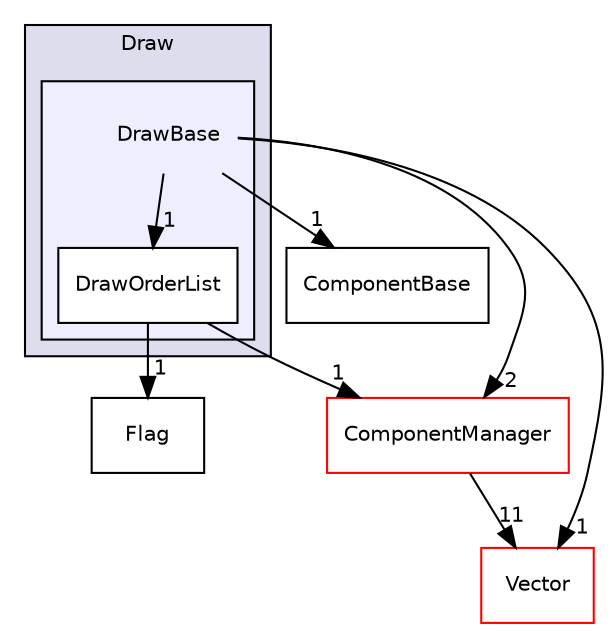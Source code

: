 digraph "C:/HAL/PG関係/03_作成プログラム/03_HAL授業/就職作品/Project/source/04_Tool/Component/Draw/DrawBase" {
  compound=true
  node [ fontsize="10", fontname="Helvetica"];
  edge [ labelfontsize="10", labelfontname="Helvetica"];
  subgraph clusterdir_474907557b2c5b7667994f3dd3664596 {
    graph [ bgcolor="#ddddee", pencolor="black", label="Draw" fontname="Helvetica", fontsize="10", URL="dir_474907557b2c5b7667994f3dd3664596.html"]
  subgraph clusterdir_c1c8faf82edd510f7f7c97268d1eee54 {
    graph [ bgcolor="#eeeeff", pencolor="black", label="" URL="dir_c1c8faf82edd510f7f7c97268d1eee54.html"];
    dir_c1c8faf82edd510f7f7c97268d1eee54 [shape=plaintext label="DrawBase"];
    dir_c1da6fe9b96a6436c9fe69b37fc1dc70 [shape=box label="DrawOrderList" color="black" fillcolor="white" style="filled" URL="dir_c1da6fe9b96a6436c9fe69b37fc1dc70.html"];
  }
  }
  dir_e069dfd34360cc5e45a6ca0659dad2b8 [shape=box label="Flag" URL="dir_e069dfd34360cc5e45a6ca0659dad2b8.html"];
  dir_74f44734d6b73035591820aeec0e7f4c [shape=box label="ComponentBase" URL="dir_74f44734d6b73035591820aeec0e7f4c.html"];
  dir_976dc2bd85357175aa42d597a4624b41 [shape=box label="ComponentManager" fillcolor="white" style="filled" color="red" URL="dir_976dc2bd85357175aa42d597a4624b41.html"];
  dir_e5c1ae2f1092e95ef2033dbd3d9e326c [shape=box label="Vector" fillcolor="white" style="filled" color="red" URL="dir_e5c1ae2f1092e95ef2033dbd3d9e326c.html"];
  dir_c1c8faf82edd510f7f7c97268d1eee54->dir_74f44734d6b73035591820aeec0e7f4c [headlabel="1", labeldistance=1.5 headhref="dir_000098_000096.html"];
  dir_c1c8faf82edd510f7f7c97268d1eee54->dir_c1da6fe9b96a6436c9fe69b37fc1dc70 [headlabel="1", labeldistance=1.5 headhref="dir_000098_000099.html"];
  dir_c1c8faf82edd510f7f7c97268d1eee54->dir_976dc2bd85357175aa42d597a4624b41 [headlabel="2", labeldistance=1.5 headhref="dir_000098_000104.html"];
  dir_c1c8faf82edd510f7f7c97268d1eee54->dir_e5c1ae2f1092e95ef2033dbd3d9e326c [headlabel="1", labeldistance=1.5 headhref="dir_000098_000149.html"];
  dir_c1da6fe9b96a6436c9fe69b37fc1dc70->dir_e069dfd34360cc5e45a6ca0659dad2b8 [headlabel="1", labeldistance=1.5 headhref="dir_000099_000129.html"];
  dir_c1da6fe9b96a6436c9fe69b37fc1dc70->dir_976dc2bd85357175aa42d597a4624b41 [headlabel="1", labeldistance=1.5 headhref="dir_000099_000104.html"];
  dir_976dc2bd85357175aa42d597a4624b41->dir_e5c1ae2f1092e95ef2033dbd3d9e326c [headlabel="11", labeldistance=1.5 headhref="dir_000104_000149.html"];
}
